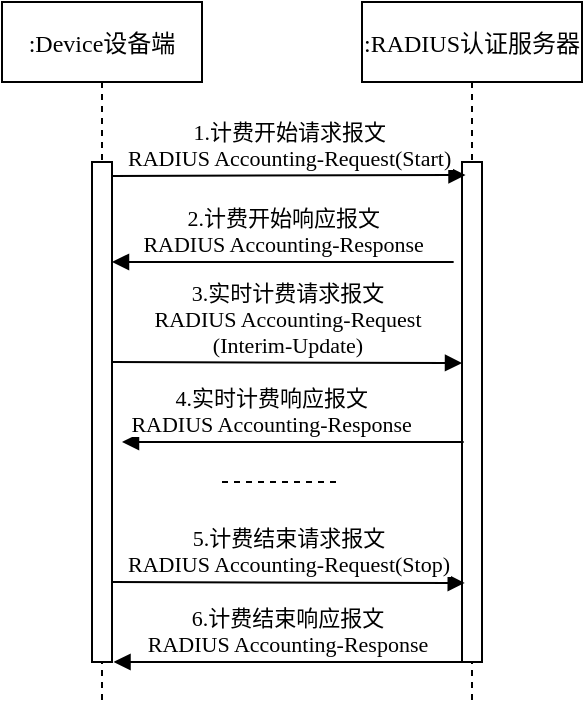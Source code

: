 <mxfile version="22.0.4" type="github">
  <diagram name="第 1 页" id="_xqbL-4A8Ex_9uuWLOnW">
    <mxGraphModel dx="1022" dy="686" grid="1" gridSize="10" guides="1" tooltips="1" connect="1" arrows="1" fold="1" page="1" pageScale="1" pageWidth="827" pageHeight="1169" math="0" shadow="0">
      <root>
        <mxCell id="0" />
        <mxCell id="1" parent="0" />
        <mxCell id="WRlRsOg9scwtYN7NSVLy-1" value=":Device设备端" style="shape=umlLifeline;perimeter=lifelinePerimeter;container=1;collapsible=0;recursiveResize=0;rounded=0;shadow=0;strokeWidth=1;fontFamily=Times New Roman;" parent="1" vertex="1">
          <mxGeometry x="590" y="270" width="100" height="350" as="geometry" />
        </mxCell>
        <mxCell id="WRlRsOg9scwtYN7NSVLy-2" value="" style="points=[];perimeter=orthogonalPerimeter;rounded=0;shadow=0;strokeWidth=1;fontFamily=Times New Roman;" parent="WRlRsOg9scwtYN7NSVLy-1" vertex="1">
          <mxGeometry x="45" y="80" width="10" height="250" as="geometry" />
        </mxCell>
        <mxCell id="WRlRsOg9scwtYN7NSVLy-6" value=":RADIUS认证服务器" style="shape=umlLifeline;perimeter=lifelinePerimeter;container=1;collapsible=0;recursiveResize=0;rounded=0;shadow=0;strokeWidth=1;fontFamily=Times New Roman;" parent="1" vertex="1">
          <mxGeometry x="770" y="270" width="110" height="350" as="geometry" />
        </mxCell>
        <mxCell id="WRlRsOg9scwtYN7NSVLy-7" value="" style="points=[];perimeter=orthogonalPerimeter;rounded=0;shadow=0;strokeWidth=1;fontFamily=Times New Roman;" parent="WRlRsOg9scwtYN7NSVLy-6" vertex="1">
          <mxGeometry x="50" y="80" width="10" height="250" as="geometry" />
        </mxCell>
        <mxCell id="WRlRsOg9scwtYN7NSVLy-13" value="1.计费开始请求报文&#xa;RADIUS Accounting-Request(Start)" style="verticalAlign=bottom;endArrow=block;entryX=0.175;entryY=0.026;shadow=0;strokeWidth=1;exitX=1.032;exitY=0.028;exitDx=0;exitDy=0;exitPerimeter=0;entryDx=0;entryDy=0;entryPerimeter=0;fontFamily=Times New Roman;" parent="1" source="WRlRsOg9scwtYN7NSVLy-2" target="WRlRsOg9scwtYN7NSVLy-7" edge="1">
          <mxGeometry x="0.004" relative="1" as="geometry">
            <mxPoint x="745" y="350" as="sourcePoint" />
            <mxPoint as="offset" />
          </mxGeometry>
        </mxCell>
        <mxCell id="WRlRsOg9scwtYN7NSVLy-14" value="2.计费开始响应报文&#xa;RADIUS Accounting-Response" style="verticalAlign=bottom;endArrow=block;shadow=0;strokeWidth=1;exitX=0.083;exitY=0.364;exitDx=0;exitDy=0;exitPerimeter=0;fontFamily=Times New Roman;" parent="1" edge="1">
          <mxGeometry x="-0.002" relative="1" as="geometry">
            <mxPoint x="815.83" y="400.0" as="sourcePoint" />
            <mxPoint x="645" y="400.0" as="targetPoint" />
            <mxPoint as="offset" />
          </mxGeometry>
        </mxCell>
        <mxCell id="WRlRsOg9scwtYN7NSVLy-19" value="6.计费结束响应报文&#xa;RADIUS Accounting-Response" style="verticalAlign=bottom;endArrow=block;shadow=0;strokeWidth=1;entryX=1.076;entryY=1;entryDx=0;entryDy=0;entryPerimeter=0;fontFamily=Times New Roman;" parent="1" edge="1">
          <mxGeometry x="0.0" relative="1" as="geometry">
            <mxPoint x="820" y="600" as="sourcePoint" />
            <mxPoint x="645.76" y="600.0" as="targetPoint" />
            <mxPoint as="offset" />
          </mxGeometry>
        </mxCell>
        <mxCell id="WRlRsOg9scwtYN7NSVLy-3" value="4.实时计费响应报文&#xa;RADIUS Accounting-Response" style="verticalAlign=bottom;endArrow=block;shadow=0;strokeWidth=1;exitX=0.083;exitY=0.364;exitDx=0;exitDy=0;exitPerimeter=0;fontFamily=Times New Roman;" parent="1" edge="1">
          <mxGeometry x="0.121" relative="1" as="geometry">
            <mxPoint x="820.83" y="490" as="sourcePoint" />
            <mxPoint x="650.0" y="490" as="targetPoint" />
            <mxPoint as="offset" />
          </mxGeometry>
        </mxCell>
        <mxCell id="WRlRsOg9scwtYN7NSVLy-8" value="3.实时计费请求报文&#xa;RADIUS Accounting-Request&#xa;(Interim-Update)" style="verticalAlign=bottom;endArrow=block;shadow=0;strokeWidth=1;fontFamily=Times New Roman;" parent="1" edge="1">
          <mxGeometry x="0.003" relative="1" as="geometry">
            <mxPoint x="645" y="450" as="sourcePoint" />
            <mxPoint as="offset" />
            <mxPoint x="820" y="450.5" as="targetPoint" />
          </mxGeometry>
        </mxCell>
        <mxCell id="WRlRsOg9scwtYN7NSVLy-4" value="5.计费结束请求报文&#xa;RADIUS Accounting-Request(Stop)" style="verticalAlign=bottom;endArrow=block;shadow=0;strokeWidth=1;entryX=0.137;entryY=0.668;entryDx=0;entryDy=0;entryPerimeter=0;fontFamily=Times New Roman;" parent="1" edge="1">
          <mxGeometry x="0.004" relative="1" as="geometry">
            <mxPoint x="645" y="560" as="sourcePoint" />
            <mxPoint as="offset" />
            <mxPoint x="821.37" y="560.48" as="targetPoint" />
          </mxGeometry>
        </mxCell>
        <mxCell id="WRlRsOg9scwtYN7NSVLy-31" value="" style="endArrow=none;dashed=1;html=1;rounded=0;fontFamily=Times New Roman;" parent="1" edge="1">
          <mxGeometry width="50" height="50" relative="1" as="geometry">
            <mxPoint x="700" y="510" as="sourcePoint" />
            <mxPoint x="760" y="510" as="targetPoint" />
          </mxGeometry>
        </mxCell>
      </root>
    </mxGraphModel>
  </diagram>
</mxfile>
